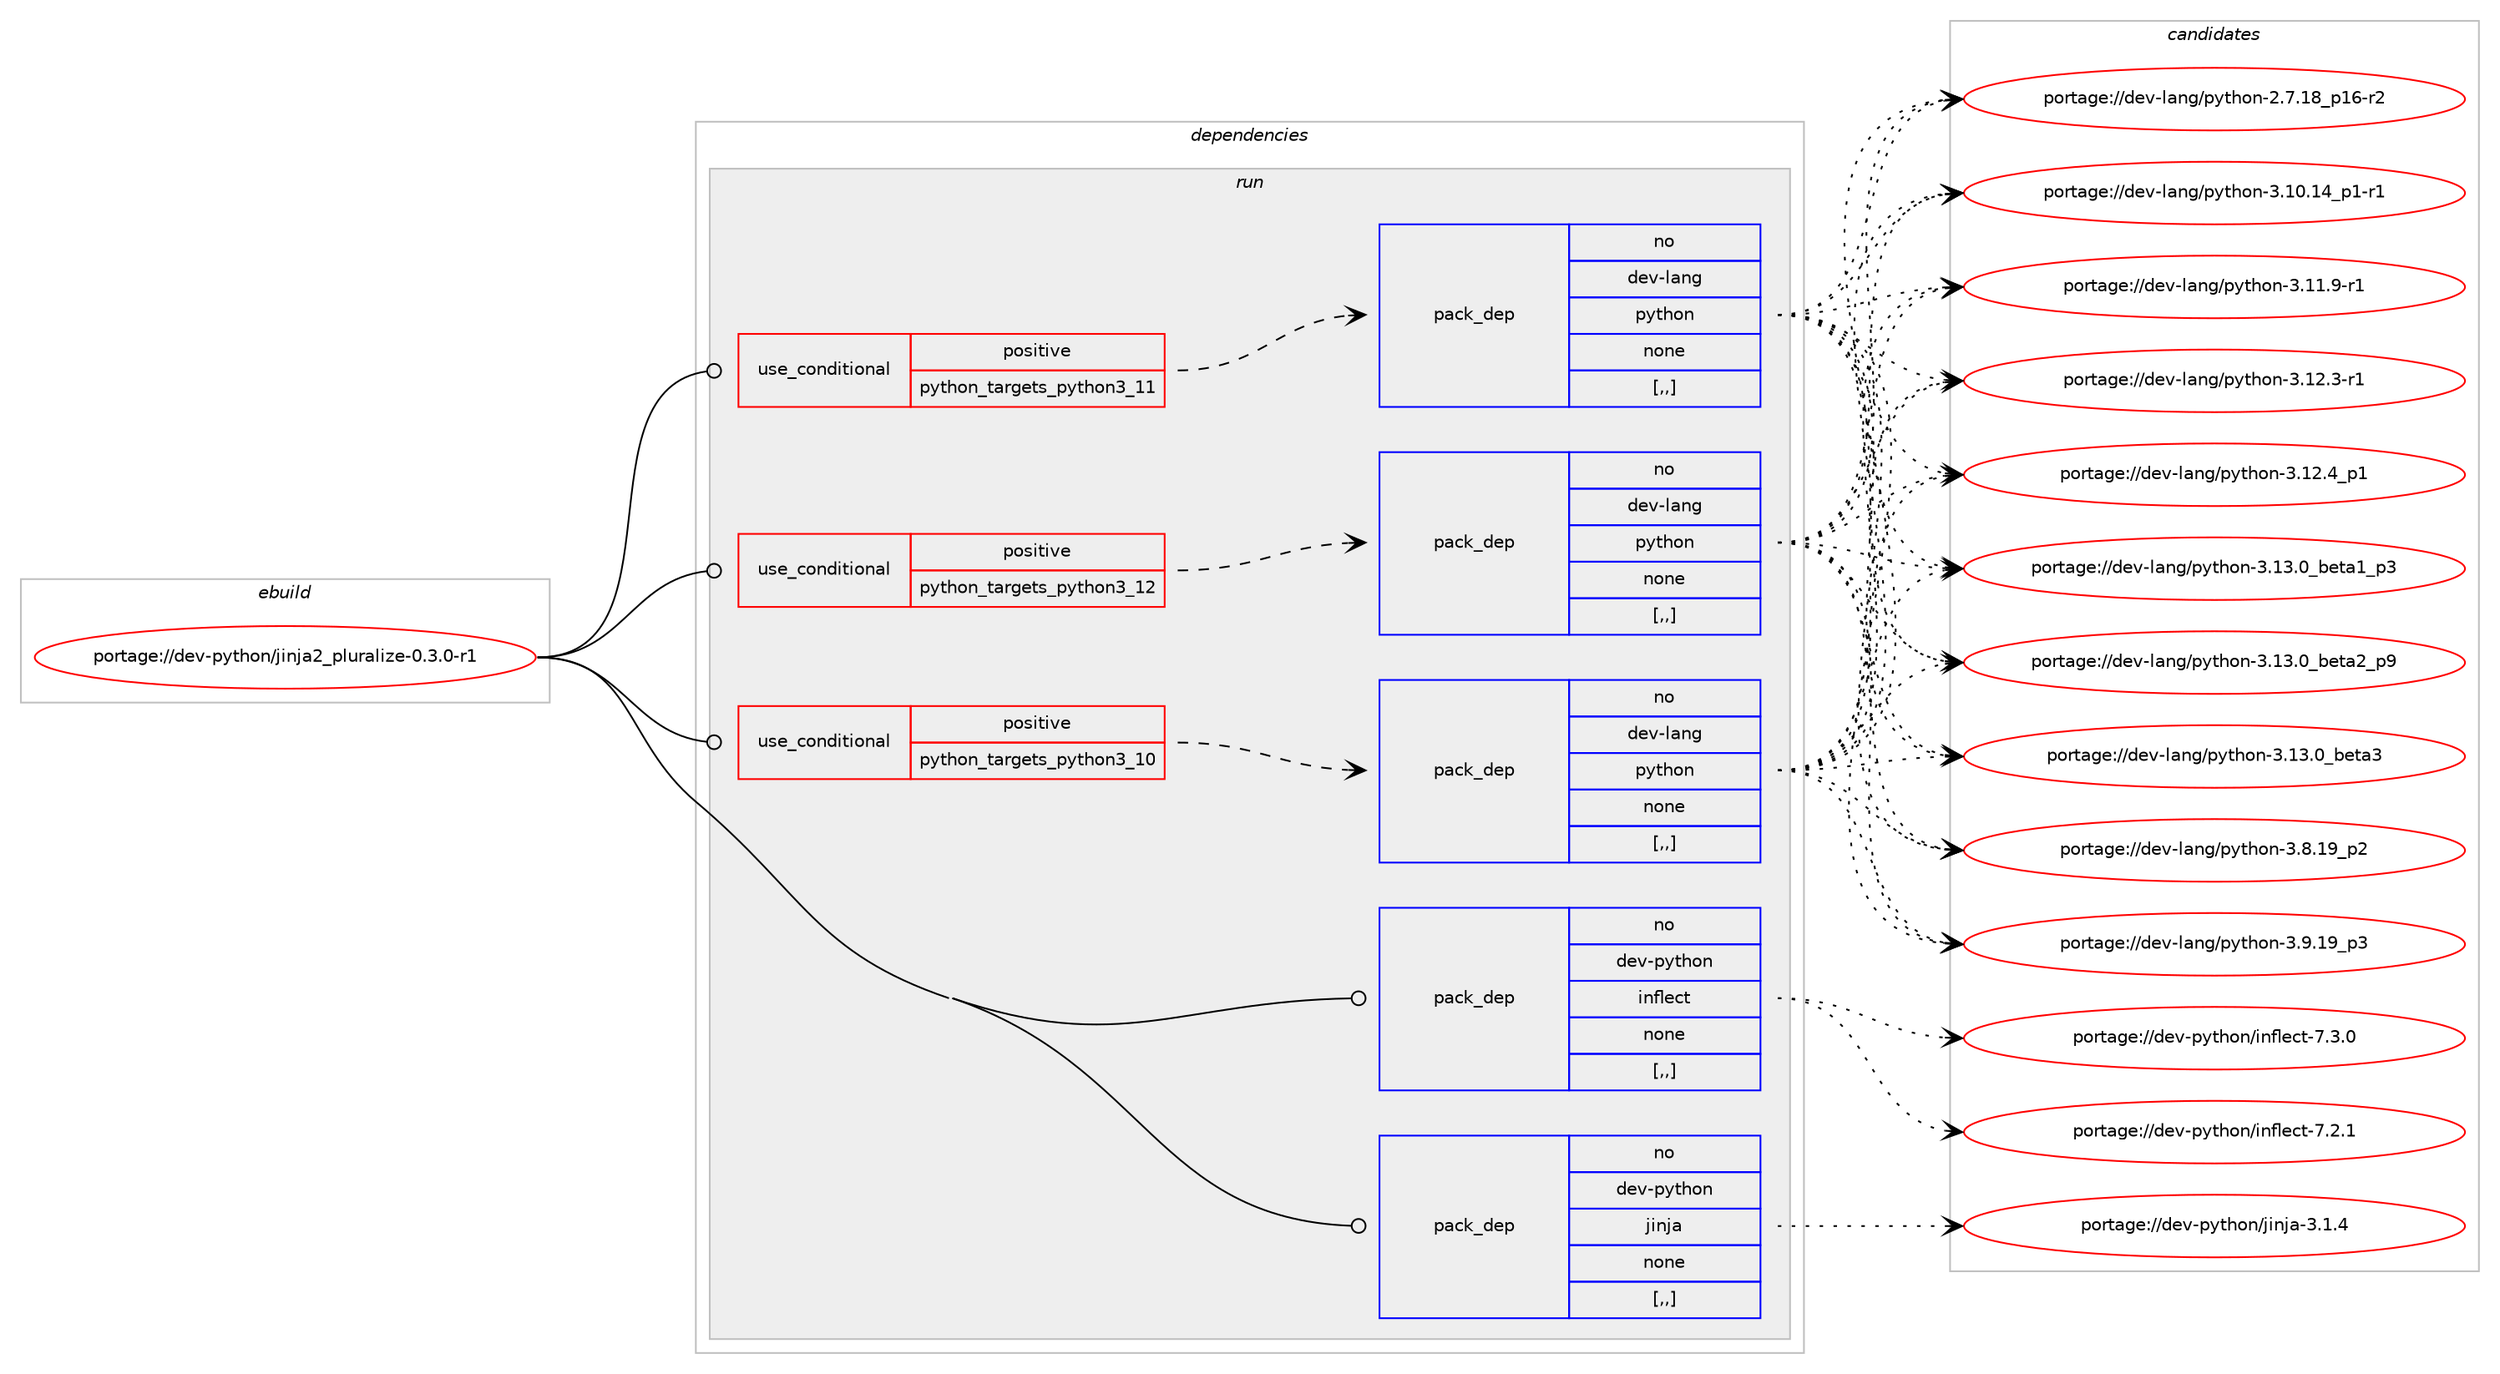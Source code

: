 digraph prolog {

# *************
# Graph options
# *************

newrank=true;
concentrate=true;
compound=true;
graph [rankdir=LR,fontname=Helvetica,fontsize=10,ranksep=1.5];#, ranksep=2.5, nodesep=0.2];
edge  [arrowhead=vee];
node  [fontname=Helvetica,fontsize=10];

# **********
# The ebuild
# **********

subgraph cluster_leftcol {
color=gray;
rank=same;
label=<<i>ebuild</i>>;
id [label="portage://dev-python/jinja2_pluralize-0.3.0-r1", color=red, width=4, href="../dev-python/jinja2_pluralize-0.3.0-r1.svg"];
}

# ****************
# The dependencies
# ****************

subgraph cluster_midcol {
color=gray;
label=<<i>dependencies</i>>;
subgraph cluster_compile {
fillcolor="#eeeeee";
style=filled;
label=<<i>compile</i>>;
}
subgraph cluster_compileandrun {
fillcolor="#eeeeee";
style=filled;
label=<<i>compile and run</i>>;
}
subgraph cluster_run {
fillcolor="#eeeeee";
style=filled;
label=<<i>run</i>>;
subgraph cond32966 {
dependency145618 [label=<<TABLE BORDER="0" CELLBORDER="1" CELLSPACING="0" CELLPADDING="4"><TR><TD ROWSPAN="3" CELLPADDING="10">use_conditional</TD></TR><TR><TD>positive</TD></TR><TR><TD>python_targets_python3_10</TD></TR></TABLE>>, shape=none, color=red];
subgraph pack111437 {
dependency145619 [label=<<TABLE BORDER="0" CELLBORDER="1" CELLSPACING="0" CELLPADDING="4" WIDTH="220"><TR><TD ROWSPAN="6" CELLPADDING="30">pack_dep</TD></TR><TR><TD WIDTH="110">no</TD></TR><TR><TD>dev-lang</TD></TR><TR><TD>python</TD></TR><TR><TD>none</TD></TR><TR><TD>[,,]</TD></TR></TABLE>>, shape=none, color=blue];
}
dependency145618:e -> dependency145619:w [weight=20,style="dashed",arrowhead="vee"];
}
id:e -> dependency145618:w [weight=20,style="solid",arrowhead="odot"];
subgraph cond32967 {
dependency145620 [label=<<TABLE BORDER="0" CELLBORDER="1" CELLSPACING="0" CELLPADDING="4"><TR><TD ROWSPAN="3" CELLPADDING="10">use_conditional</TD></TR><TR><TD>positive</TD></TR><TR><TD>python_targets_python3_11</TD></TR></TABLE>>, shape=none, color=red];
subgraph pack111438 {
dependency145621 [label=<<TABLE BORDER="0" CELLBORDER="1" CELLSPACING="0" CELLPADDING="4" WIDTH="220"><TR><TD ROWSPAN="6" CELLPADDING="30">pack_dep</TD></TR><TR><TD WIDTH="110">no</TD></TR><TR><TD>dev-lang</TD></TR><TR><TD>python</TD></TR><TR><TD>none</TD></TR><TR><TD>[,,]</TD></TR></TABLE>>, shape=none, color=blue];
}
dependency145620:e -> dependency145621:w [weight=20,style="dashed",arrowhead="vee"];
}
id:e -> dependency145620:w [weight=20,style="solid",arrowhead="odot"];
subgraph cond32968 {
dependency145622 [label=<<TABLE BORDER="0" CELLBORDER="1" CELLSPACING="0" CELLPADDING="4"><TR><TD ROWSPAN="3" CELLPADDING="10">use_conditional</TD></TR><TR><TD>positive</TD></TR><TR><TD>python_targets_python3_12</TD></TR></TABLE>>, shape=none, color=red];
subgraph pack111439 {
dependency145623 [label=<<TABLE BORDER="0" CELLBORDER="1" CELLSPACING="0" CELLPADDING="4" WIDTH="220"><TR><TD ROWSPAN="6" CELLPADDING="30">pack_dep</TD></TR><TR><TD WIDTH="110">no</TD></TR><TR><TD>dev-lang</TD></TR><TR><TD>python</TD></TR><TR><TD>none</TD></TR><TR><TD>[,,]</TD></TR></TABLE>>, shape=none, color=blue];
}
dependency145622:e -> dependency145623:w [weight=20,style="dashed",arrowhead="vee"];
}
id:e -> dependency145622:w [weight=20,style="solid",arrowhead="odot"];
subgraph pack111440 {
dependency145624 [label=<<TABLE BORDER="0" CELLBORDER="1" CELLSPACING="0" CELLPADDING="4" WIDTH="220"><TR><TD ROWSPAN="6" CELLPADDING="30">pack_dep</TD></TR><TR><TD WIDTH="110">no</TD></TR><TR><TD>dev-python</TD></TR><TR><TD>inflect</TD></TR><TR><TD>none</TD></TR><TR><TD>[,,]</TD></TR></TABLE>>, shape=none, color=blue];
}
id:e -> dependency145624:w [weight=20,style="solid",arrowhead="odot"];
subgraph pack111441 {
dependency145625 [label=<<TABLE BORDER="0" CELLBORDER="1" CELLSPACING="0" CELLPADDING="4" WIDTH="220"><TR><TD ROWSPAN="6" CELLPADDING="30">pack_dep</TD></TR><TR><TD WIDTH="110">no</TD></TR><TR><TD>dev-python</TD></TR><TR><TD>jinja</TD></TR><TR><TD>none</TD></TR><TR><TD>[,,]</TD></TR></TABLE>>, shape=none, color=blue];
}
id:e -> dependency145625:w [weight=20,style="solid",arrowhead="odot"];
}
}

# **************
# The candidates
# **************

subgraph cluster_choices {
rank=same;
color=gray;
label=<<i>candidates</i>>;

subgraph choice111437 {
color=black;
nodesep=1;
choice100101118451089711010347112121116104111110455046554649569511249544511450 [label="portage://dev-lang/python-2.7.18_p16-r2", color=red, width=4,href="../dev-lang/python-2.7.18_p16-r2.svg"];
choice100101118451089711010347112121116104111110455146494846495295112494511449 [label="portage://dev-lang/python-3.10.14_p1-r1", color=red, width=4,href="../dev-lang/python-3.10.14_p1-r1.svg"];
choice100101118451089711010347112121116104111110455146494946574511449 [label="portage://dev-lang/python-3.11.9-r1", color=red, width=4,href="../dev-lang/python-3.11.9-r1.svg"];
choice100101118451089711010347112121116104111110455146495046514511449 [label="portage://dev-lang/python-3.12.3-r1", color=red, width=4,href="../dev-lang/python-3.12.3-r1.svg"];
choice100101118451089711010347112121116104111110455146495046529511249 [label="portage://dev-lang/python-3.12.4_p1", color=red, width=4,href="../dev-lang/python-3.12.4_p1.svg"];
choice10010111845108971101034711212111610411111045514649514648959810111697499511251 [label="portage://dev-lang/python-3.13.0_beta1_p3", color=red, width=4,href="../dev-lang/python-3.13.0_beta1_p3.svg"];
choice10010111845108971101034711212111610411111045514649514648959810111697509511257 [label="portage://dev-lang/python-3.13.0_beta2_p9", color=red, width=4,href="../dev-lang/python-3.13.0_beta2_p9.svg"];
choice1001011184510897110103471121211161041111104551464951464895981011169751 [label="portage://dev-lang/python-3.13.0_beta3", color=red, width=4,href="../dev-lang/python-3.13.0_beta3.svg"];
choice100101118451089711010347112121116104111110455146564649579511250 [label="portage://dev-lang/python-3.8.19_p2", color=red, width=4,href="../dev-lang/python-3.8.19_p2.svg"];
choice100101118451089711010347112121116104111110455146574649579511251 [label="portage://dev-lang/python-3.9.19_p3", color=red, width=4,href="../dev-lang/python-3.9.19_p3.svg"];
dependency145619:e -> choice100101118451089711010347112121116104111110455046554649569511249544511450:w [style=dotted,weight="100"];
dependency145619:e -> choice100101118451089711010347112121116104111110455146494846495295112494511449:w [style=dotted,weight="100"];
dependency145619:e -> choice100101118451089711010347112121116104111110455146494946574511449:w [style=dotted,weight="100"];
dependency145619:e -> choice100101118451089711010347112121116104111110455146495046514511449:w [style=dotted,weight="100"];
dependency145619:e -> choice100101118451089711010347112121116104111110455146495046529511249:w [style=dotted,weight="100"];
dependency145619:e -> choice10010111845108971101034711212111610411111045514649514648959810111697499511251:w [style=dotted,weight="100"];
dependency145619:e -> choice10010111845108971101034711212111610411111045514649514648959810111697509511257:w [style=dotted,weight="100"];
dependency145619:e -> choice1001011184510897110103471121211161041111104551464951464895981011169751:w [style=dotted,weight="100"];
dependency145619:e -> choice100101118451089711010347112121116104111110455146564649579511250:w [style=dotted,weight="100"];
dependency145619:e -> choice100101118451089711010347112121116104111110455146574649579511251:w [style=dotted,weight="100"];
}
subgraph choice111438 {
color=black;
nodesep=1;
choice100101118451089711010347112121116104111110455046554649569511249544511450 [label="portage://dev-lang/python-2.7.18_p16-r2", color=red, width=4,href="../dev-lang/python-2.7.18_p16-r2.svg"];
choice100101118451089711010347112121116104111110455146494846495295112494511449 [label="portage://dev-lang/python-3.10.14_p1-r1", color=red, width=4,href="../dev-lang/python-3.10.14_p1-r1.svg"];
choice100101118451089711010347112121116104111110455146494946574511449 [label="portage://dev-lang/python-3.11.9-r1", color=red, width=4,href="../dev-lang/python-3.11.9-r1.svg"];
choice100101118451089711010347112121116104111110455146495046514511449 [label="portage://dev-lang/python-3.12.3-r1", color=red, width=4,href="../dev-lang/python-3.12.3-r1.svg"];
choice100101118451089711010347112121116104111110455146495046529511249 [label="portage://dev-lang/python-3.12.4_p1", color=red, width=4,href="../dev-lang/python-3.12.4_p1.svg"];
choice10010111845108971101034711212111610411111045514649514648959810111697499511251 [label="portage://dev-lang/python-3.13.0_beta1_p3", color=red, width=4,href="../dev-lang/python-3.13.0_beta1_p3.svg"];
choice10010111845108971101034711212111610411111045514649514648959810111697509511257 [label="portage://dev-lang/python-3.13.0_beta2_p9", color=red, width=4,href="../dev-lang/python-3.13.0_beta2_p9.svg"];
choice1001011184510897110103471121211161041111104551464951464895981011169751 [label="portage://dev-lang/python-3.13.0_beta3", color=red, width=4,href="../dev-lang/python-3.13.0_beta3.svg"];
choice100101118451089711010347112121116104111110455146564649579511250 [label="portage://dev-lang/python-3.8.19_p2", color=red, width=4,href="../dev-lang/python-3.8.19_p2.svg"];
choice100101118451089711010347112121116104111110455146574649579511251 [label="portage://dev-lang/python-3.9.19_p3", color=red, width=4,href="../dev-lang/python-3.9.19_p3.svg"];
dependency145621:e -> choice100101118451089711010347112121116104111110455046554649569511249544511450:w [style=dotted,weight="100"];
dependency145621:e -> choice100101118451089711010347112121116104111110455146494846495295112494511449:w [style=dotted,weight="100"];
dependency145621:e -> choice100101118451089711010347112121116104111110455146494946574511449:w [style=dotted,weight="100"];
dependency145621:e -> choice100101118451089711010347112121116104111110455146495046514511449:w [style=dotted,weight="100"];
dependency145621:e -> choice100101118451089711010347112121116104111110455146495046529511249:w [style=dotted,weight="100"];
dependency145621:e -> choice10010111845108971101034711212111610411111045514649514648959810111697499511251:w [style=dotted,weight="100"];
dependency145621:e -> choice10010111845108971101034711212111610411111045514649514648959810111697509511257:w [style=dotted,weight="100"];
dependency145621:e -> choice1001011184510897110103471121211161041111104551464951464895981011169751:w [style=dotted,weight="100"];
dependency145621:e -> choice100101118451089711010347112121116104111110455146564649579511250:w [style=dotted,weight="100"];
dependency145621:e -> choice100101118451089711010347112121116104111110455146574649579511251:w [style=dotted,weight="100"];
}
subgraph choice111439 {
color=black;
nodesep=1;
choice100101118451089711010347112121116104111110455046554649569511249544511450 [label="portage://dev-lang/python-2.7.18_p16-r2", color=red, width=4,href="../dev-lang/python-2.7.18_p16-r2.svg"];
choice100101118451089711010347112121116104111110455146494846495295112494511449 [label="portage://dev-lang/python-3.10.14_p1-r1", color=red, width=4,href="../dev-lang/python-3.10.14_p1-r1.svg"];
choice100101118451089711010347112121116104111110455146494946574511449 [label="portage://dev-lang/python-3.11.9-r1", color=red, width=4,href="../dev-lang/python-3.11.9-r1.svg"];
choice100101118451089711010347112121116104111110455146495046514511449 [label="portage://dev-lang/python-3.12.3-r1", color=red, width=4,href="../dev-lang/python-3.12.3-r1.svg"];
choice100101118451089711010347112121116104111110455146495046529511249 [label="portage://dev-lang/python-3.12.4_p1", color=red, width=4,href="../dev-lang/python-3.12.4_p1.svg"];
choice10010111845108971101034711212111610411111045514649514648959810111697499511251 [label="portage://dev-lang/python-3.13.0_beta1_p3", color=red, width=4,href="../dev-lang/python-3.13.0_beta1_p3.svg"];
choice10010111845108971101034711212111610411111045514649514648959810111697509511257 [label="portage://dev-lang/python-3.13.0_beta2_p9", color=red, width=4,href="../dev-lang/python-3.13.0_beta2_p9.svg"];
choice1001011184510897110103471121211161041111104551464951464895981011169751 [label="portage://dev-lang/python-3.13.0_beta3", color=red, width=4,href="../dev-lang/python-3.13.0_beta3.svg"];
choice100101118451089711010347112121116104111110455146564649579511250 [label="portage://dev-lang/python-3.8.19_p2", color=red, width=4,href="../dev-lang/python-3.8.19_p2.svg"];
choice100101118451089711010347112121116104111110455146574649579511251 [label="portage://dev-lang/python-3.9.19_p3", color=red, width=4,href="../dev-lang/python-3.9.19_p3.svg"];
dependency145623:e -> choice100101118451089711010347112121116104111110455046554649569511249544511450:w [style=dotted,weight="100"];
dependency145623:e -> choice100101118451089711010347112121116104111110455146494846495295112494511449:w [style=dotted,weight="100"];
dependency145623:e -> choice100101118451089711010347112121116104111110455146494946574511449:w [style=dotted,weight="100"];
dependency145623:e -> choice100101118451089711010347112121116104111110455146495046514511449:w [style=dotted,weight="100"];
dependency145623:e -> choice100101118451089711010347112121116104111110455146495046529511249:w [style=dotted,weight="100"];
dependency145623:e -> choice10010111845108971101034711212111610411111045514649514648959810111697499511251:w [style=dotted,weight="100"];
dependency145623:e -> choice10010111845108971101034711212111610411111045514649514648959810111697509511257:w [style=dotted,weight="100"];
dependency145623:e -> choice1001011184510897110103471121211161041111104551464951464895981011169751:w [style=dotted,weight="100"];
dependency145623:e -> choice100101118451089711010347112121116104111110455146564649579511250:w [style=dotted,weight="100"];
dependency145623:e -> choice100101118451089711010347112121116104111110455146574649579511251:w [style=dotted,weight="100"];
}
subgraph choice111440 {
color=black;
nodesep=1;
choice100101118451121211161041111104710511010210810199116455546504649 [label="portage://dev-python/inflect-7.2.1", color=red, width=4,href="../dev-python/inflect-7.2.1.svg"];
choice100101118451121211161041111104710511010210810199116455546514648 [label="portage://dev-python/inflect-7.3.0", color=red, width=4,href="../dev-python/inflect-7.3.0.svg"];
dependency145624:e -> choice100101118451121211161041111104710511010210810199116455546504649:w [style=dotted,weight="100"];
dependency145624:e -> choice100101118451121211161041111104710511010210810199116455546514648:w [style=dotted,weight="100"];
}
subgraph choice111441 {
color=black;
nodesep=1;
choice100101118451121211161041111104710610511010697455146494652 [label="portage://dev-python/jinja-3.1.4", color=red, width=4,href="../dev-python/jinja-3.1.4.svg"];
dependency145625:e -> choice100101118451121211161041111104710610511010697455146494652:w [style=dotted,weight="100"];
}
}

}
